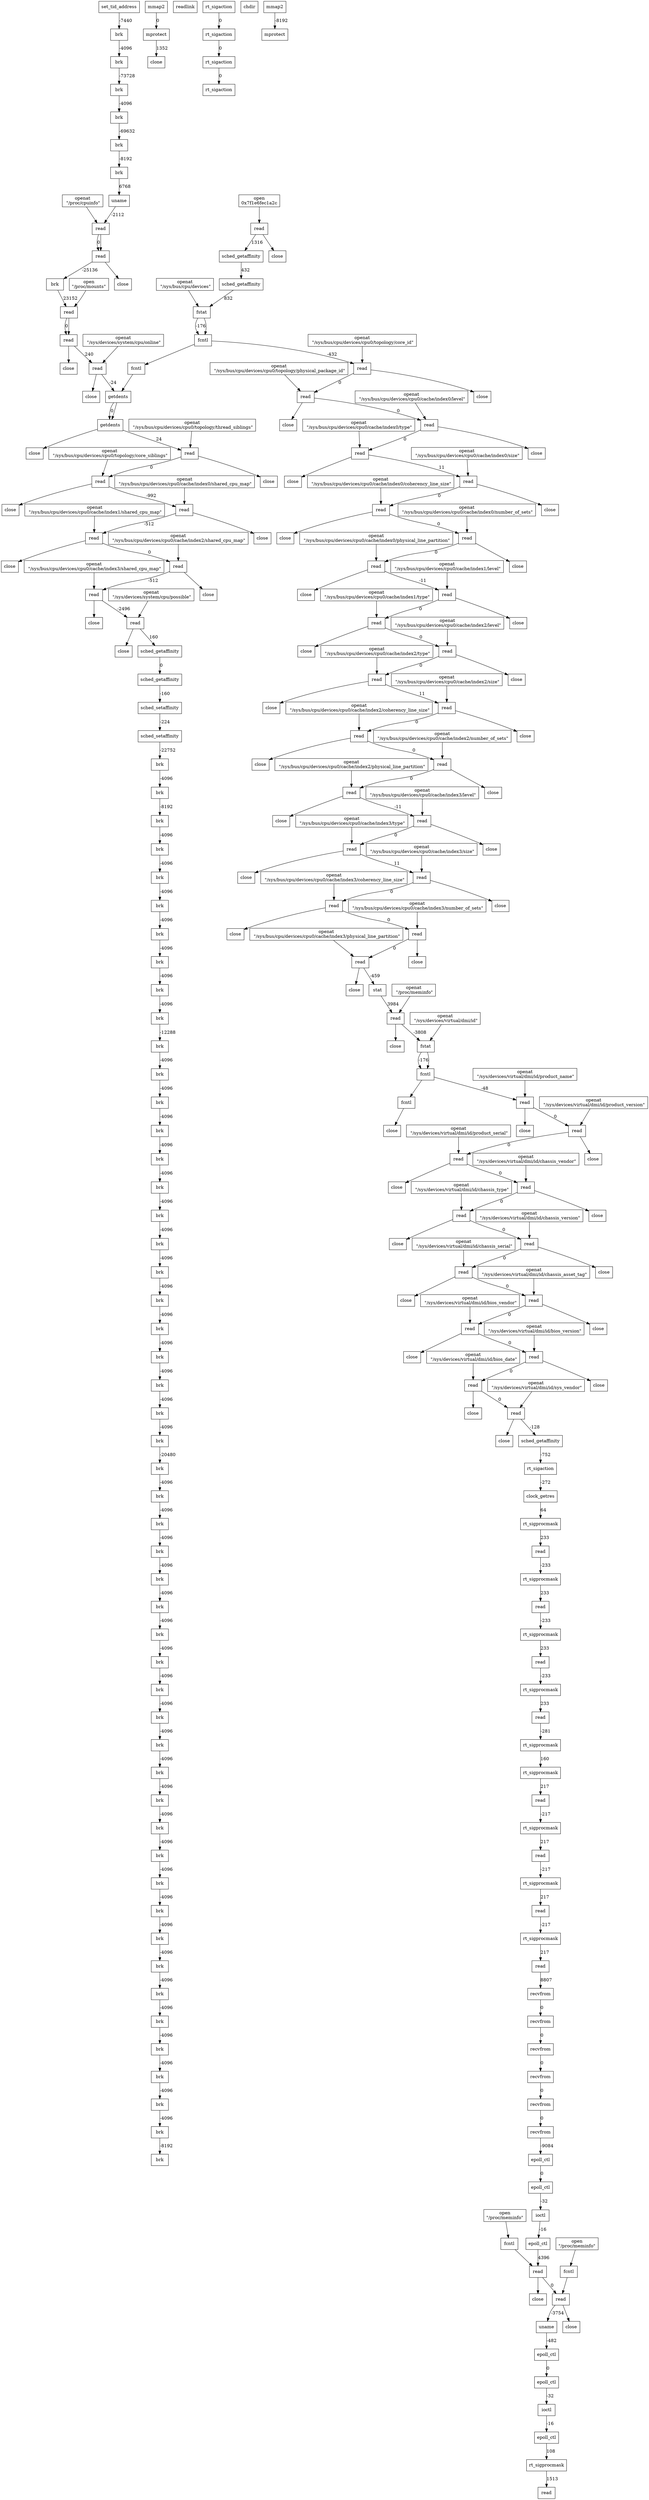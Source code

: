 // test
digraph "System Call Flow" {
	1 [label=set_tid_address shape=box]
	3 [label=brk shape=box]
	6 [label=brk shape=box]
	9 [label=brk shape=box]
	14 [label=brk shape=box]
	15 [label=brk shape=box]
	16 [label=brk shape=box]
	24 [label=uname shape=box]
	27 [label=read shape=box]
	28 [label=read shape=box]
	31 [label=brk shape=box]
	32 [label=read shape=box]
	33 [label=read shape=box]
	36 [label=read shape=box]
	42 [label=getdents shape=box]
	44 [label=getdents shape=box]
	47 [label=read shape=box]
	54 [label=read shape=box]
	62 [label=read shape=box]
	83 [label=read shape=box]
	92 [label=read shape=box]
	113 [label=read shape=box]
	193 [label=read shape=box]
	195 [label=sched_getaffinity shape=box]
	196 [label=sched_getaffinity shape=box]
	197 [label=sched_setaffinity shape=box]
	198 [label=sched_setaffinity shape=box]
	272 [label=brk shape=box]
	273 [label=brk shape=box]
	274 [label=brk shape=box]
	275 [label=brk shape=box]
	276 [label=brk shape=box]
	277 [label=brk shape=box]
	278 [label=brk shape=box]
	279 [label=brk shape=box]
	280 [label=brk shape=box]
	281 [label=brk shape=box]
	282 [label=brk shape=box]
	283 [label=brk shape=box]
	284 [label=brk shape=box]
	285 [label=brk shape=box]
	286 [label=brk shape=box]
	287 [label=brk shape=box]
	288 [label=brk shape=box]
	289 [label=brk shape=box]
	290 [label=brk shape=box]
	291 [label=brk shape=box]
	292 [label=brk shape=box]
	293 [label=brk shape=box]
	294 [label=brk shape=box]
	295 [label=brk shape=box]
	296 [label=brk shape=box]
	297 [label=brk shape=box]
	303 [label=brk shape=box]
	304 [label=brk shape=box]
	305 [label=brk shape=box]
	306 [label=brk shape=box]
	307 [label=brk shape=box]
	308 [label=brk shape=box]
	309 [label=brk shape=box]
	310 [label=brk shape=box]
	311 [label=brk shape=box]
	312 [label=brk shape=box]
	313 [label=brk shape=box]
	314 [label=brk shape=box]
	320 [label=brk shape=box]
	321 [label=brk shape=box]
	322 [label=brk shape=box]
	323 [label=brk shape=box]
	324 [label=brk shape=box]
	325 [label=brk shape=box]
	326 [label=brk shape=box]
	327 [label=brk shape=box]
	328 [label=brk shape=box]
	329 [label=brk shape=box]
	339 [label=brk shape=box]
	351 [label=brk shape=box]
	353 [label=brk shape=box]
	4 [label=open shape=box]
	5 [label=read shape=box]
	17 [label=sched_getaffinity shape=box]
	25 [label=sched_getaffinity shape=box]
	39 [label=fstat shape=box]
	40 [label=fcntl shape=box]
	50 [label=read shape=box]
	57 [label=read shape=box]
	65 [label=read shape=box]
	68 [label=read shape=box]
	71 [label=read shape=box]
	74 [label=read shape=box]
	77 [label=read shape=box]
	80 [label=read shape=box]
	86 [label=read shape=box]
	89 [label=read shape=box]
	95 [label=read shape=box]
	98 [label=read shape=box]
	101 [label=read shape=box]
	104 [label=read shape=box]
	107 [label=read shape=box]
	110 [label=read shape=box]
	116 [label=read shape=box]
	119 [label=read shape=box]
	122 [label=read shape=box]
	125 [label=read shape=box]
	128 [label=read shape=box]
	131 [label=read shape=box]
	140 [label=stat shape=box]
	142 [label=read shape=box]
	145 [label=fstat shape=box]
	146 [label=fcntl shape=box]
	150 [label=read shape=box]
	153 [label=read shape=box]
	156 [label=read shape=box]
	165 [label=read shape=box]
	168 [label=read shape=box]
	171 [label=read shape=box]
	174 [label=read shape=box]
	177 [label=read shape=box]
	180 [label=read shape=box]
	183 [label=read shape=box]
	186 [label=read shape=box]
	189 [label=read shape=box]
	191 [label=sched_getaffinity shape=box]
	199 [label=rt_sigaction shape=box]
	200 [label=clock_getres shape=box]
	206 [label=rt_sigprocmask shape=box]
	207 [label=read shape=box]
	212 [label=rt_sigprocmask shape=box]
	213 [label=read shape=box]
	217 [label=rt_sigprocmask shape=box]
	218 [label=read shape=box]
	222 [label=rt_sigprocmask shape=box]
	223 [label=read shape=box]
	227 [label=rt_sigprocmask shape=box]
	230 [label=rt_sigprocmask shape=box]
	231 [label=read shape=box]
	235 [label=rt_sigprocmask shape=box]
	236 [label=read shape=box]
	240 [label=rt_sigprocmask shape=box]
	241 [label=read shape=box]
	245 [label=rt_sigprocmask shape=box]
	254 [label=read shape=box]
	260 [label=recvfrom shape=box]
	261 [label=recvfrom shape=box]
	262 [label=recvfrom shape=box]
	268 [label=recvfrom shape=box]
	269 [label=recvfrom shape=box]
	270 [label=recvfrom shape=box]
	316 [label=epoll_ctl shape=box]
	317 [label=epoll_ctl shape=box]
	318 [label=ioctl shape=box]
	319 [label=epoll_ctl shape=box]
	332 [label=read shape=box]
	336 [label=read shape=box]
	338 [label=uname shape=box]
	341 [label=epoll_ctl shape=box]
	342 [label=epoll_ctl shape=box]
	343 [label=ioctl shape=box]
	344 [label=epoll_ctl shape=box]
	348 [label=rt_sigprocmask shape=box]
	356 [label=read shape=box]
	7 [label=mmap2 shape=box]
	8 [label=mprotect shape=box]
	349 [label=clone shape=box]
	10 [label=readlink shape=box]
	209 [label=rt_sigaction shape=box]
	214 [label=rt_sigaction shape=box]
	219 [label=rt_sigaction shape=box]
	224 [label=rt_sigaction shape=box]
	253 [label=chdir shape=box]
	346 [label=mmap2 shape=box]
	347 [label=mprotect shape=box]
	1 -> 3 [label=-7440]
	3 -> 6 [label=-4096]
	6 -> 9 [label=-73728]
	9 -> 14 [label=-4096]
	14 -> 15 [label=-69632]
	15 -> 16 [label=-8192]
	16 -> 24 [label=6768]
	24 -> 27 [label=-2112]
	27 -> 28 [label=0]
	28 -> 31 [label=-25136]
	31 -> 32 [label=23152]
	32 -> 33 [label=0]
	33 -> 36 [label=240]
	36 -> 42 [label=-24]
	42 -> 44 [label=0]
	44 -> 47 [label=24]
	47 -> 54 [label=0]
	54 -> 62 [label=-992]
	62 -> 83 [label=-512]
	83 -> 92 [label=0]
	92 -> 113 [label=-512]
	113 -> 193 [label=-2496]
	193 -> 195 [label=160]
	195 -> 196 [label=0]
	196 -> 197 [label=-160]
	197 -> 198 [label=-224]
	198 -> 272 [label=-22752]
	272 -> 273 [label=-4096]
	273 -> 274 [label=-8192]
	274 -> 275 [label=-4096]
	275 -> 276 [label=-4096]
	276 -> 277 [label=-4096]
	277 -> 278 [label=-4096]
	278 -> 279 [label=-4096]
	279 -> 280 [label=-4096]
	280 -> 281 [label=-4096]
	281 -> 282 [label=-12288]
	282 -> 283 [label=-4096]
	283 -> 284 [label=-4096]
	284 -> 285 [label=-4096]
	285 -> 286 [label=-4096]
	286 -> 287 [label=-4096]
	287 -> 288 [label=-4096]
	288 -> 289 [label=-4096]
	289 -> 290 [label=-4096]
	290 -> 291 [label=-4096]
	291 -> 292 [label=-4096]
	292 -> 293 [label=-4096]
	293 -> 294 [label=-4096]
	294 -> 295 [label=-4096]
	295 -> 296 [label=-4096]
	296 -> 297 [label=-20480]
	297 -> 303 [label=-4096]
	303 -> 304 [label=-4096]
	304 -> 305 [label=-4096]
	305 -> 306 [label=-4096]
	306 -> 307 [label=-4096]
	307 -> 308 [label=-4096]
	308 -> 309 [label=-4096]
	309 -> 310 [label=-4096]
	310 -> 311 [label=-4096]
	311 -> 312 [label=-4096]
	312 -> 313 [label=-4096]
	313 -> 314 [label=-4096]
	314 -> 320 [label=-4096]
	320 -> 321 [label=-4096]
	321 -> 322 [label=-4096]
	322 -> 323 [label=-4096]
	323 -> 324 [label=-4096]
	324 -> 325 [label=-4096]
	325 -> 326 [label=-4096]
	326 -> 327 [label=-4096]
	327 -> 328 [label=-4096]
	328 -> 329 [label=-4096]
	329 -> 339 [label=-4096]
	339 -> 351 [label=-4096]
	351 -> 353 [label=-8192]
	5 -> 17 [label=1316]
	17 -> 25 [label=432]
	25 -> 39 [label=832]
	39 -> 40 [label=-176]
	40 -> 50 [label=-432]
	50 -> 57 [label=0]
	57 -> 65 [label=0]
	65 -> 68 [label=0]
	68 -> 71 [label=11]
	71 -> 74 [label=0]
	74 -> 77 [label=0]
	77 -> 80 [label=0]
	80 -> 86 [label=-11]
	86 -> 89 [label=0]
	89 -> 95 [label=0]
	95 -> 98 [label=0]
	98 -> 101 [label=11]
	101 -> 104 [label=0]
	104 -> 107 [label=0]
	107 -> 110 [label=0]
	110 -> 116 [label=-11]
	116 -> 119 [label=0]
	119 -> 122 [label=11]
	122 -> 125 [label=0]
	125 -> 128 [label=0]
	128 -> 131 [label=0]
	131 -> 140 [label=-459]
	140 -> 142 [label=3984]
	142 -> 145 [label=-3808]
	145 -> 146 [label=-176]
	146 -> 150 [label=-48]
	150 -> 153 [label=0]
	153 -> 156 [label=0]
	156 -> 165 [label=0]
	165 -> 168 [label=0]
	168 -> 171 [label=0]
	171 -> 174 [label=0]
	174 -> 177 [label=0]
	177 -> 180 [label=0]
	180 -> 183 [label=0]
	183 -> 186 [label=0]
	186 -> 189 [label=0]
	189 -> 191 [label=-128]
	191 -> 199 [label=-752]
	199 -> 200 [label=-272]
	200 -> 206 [label=64]
	206 -> 207 [label=233]
	207 -> 212 [label=-233]
	212 -> 213 [label=233]
	213 -> 217 [label=-233]
	217 -> 218 [label=233]
	218 -> 222 [label=-233]
	222 -> 223 [label=233]
	223 -> 227 [label=-281]
	227 -> 230 [label=160]
	230 -> 231 [label=217]
	231 -> 235 [label=-217]
	235 -> 236 [label=217]
	236 -> 240 [label=-217]
	240 -> 241 [label=217]
	241 -> 245 [label=-217]
	245 -> 254 [label=217]
	254 -> 260 [label=8807]
	260 -> 261 [label=0]
	261 -> 262 [label=0]
	262 -> 268 [label=0]
	268 -> 269 [label=0]
	269 -> 270 [label=0]
	270 -> 316 [label=-9084]
	316 -> 317 [label=0]
	317 -> 318 [label=-32]
	318 -> 319 [label=-16]
	319 -> 332 [label=4396]
	332 -> 336 [label=0]
	336 -> 338 [label=-3754]
	338 -> 341 [label=-482]
	341 -> 342 [label=0]
	342 -> 343 [label=-32]
	343 -> 344 [label=-16]
	344 -> 348 [label=108]
	348 -> 356 [label=1513]
	7 -> 8 [label=0]
	8 -> 349 [label=1352]
	209 -> 214 [label=0]
	214 -> 219 [label=0]
	219 -> 224 [label=0]
	346 -> 347 [label=-8192]
	4 [label="open
0x7f1e6fec1a2c" shape=box]
	5 [label=read shape=box]
	264 [label=close shape=box]
	26 [label="openat
 \"/proc/cpuinfo\"" shape=box]
	27 [label=read shape=box]
	28 [label=read shape=box]
	29 [label=close shape=box]
	30 [label="open
\"/proc/mounts\"" shape=box]
	32 [label=read shape=box]
	33 [label=read shape=box]
	34 [label=close shape=box]
	35 [label="openat
 \"/sys/devices/system/cpu/online\"" shape=box]
	36 [label=read shape=box]
	37 [label=close shape=box]
	38 [label="openat
 \"/sys/bus/cpu/devices\"" shape=box]
	39 [label=fstat shape=box]
	40 [label=fcntl shape=box]
	41 [label=fcntl shape=box]
	42 [label=getdents shape=box]
	44 [label=getdents shape=box]
	45 [label=close shape=box]
	46 [label="openat
 \"/sys/bus/cpu/devices/cpu0/topology/thread_siblings\"" shape=box]
	47 [label=read shape=box]
	48 [label=close shape=box]
	49 [label="openat
 \"/sys/bus/cpu/devices/cpu0/topology/core_id\"" shape=box]
	50 [label=read shape=box]
	51 [label=close shape=box]
	53 [label="openat
 \"/sys/bus/cpu/devices/cpu0/topology/core_siblings\"" shape=box]
	54 [label=read shape=box]
	55 [label=close shape=box]
	56 [label="openat
 \"/sys/bus/cpu/devices/cpu0/topology/physical_package_id\"" shape=box]
	57 [label=read shape=box]
	58 [label=close shape=box]
	61 [label="openat
 \"/sys/bus/cpu/devices/cpu0/cache/index0/shared_cpu_map\"" shape=box]
	62 [label=read shape=box]
	63 [label=close shape=box]
	64 [label="openat
 \"/sys/bus/cpu/devices/cpu0/cache/index0/level\"" shape=box]
	65 [label=read shape=box]
	66 [label=close shape=box]
	67 [label="openat
 \"/sys/bus/cpu/devices/cpu0/cache/index0/type\"" shape=box]
	68 [label=read shape=box]
	69 [label=close shape=box]
	70 [label="openat
 \"/sys/bus/cpu/devices/cpu0/cache/index0/size\"" shape=box]
	71 [label=read shape=box]
	72 [label=close shape=box]
	73 [label="openat
 \"/sys/bus/cpu/devices/cpu0/cache/index0/coherency_line_size\"" shape=box]
	74 [label=read shape=box]
	75 [label=close shape=box]
	76 [label="openat
 \"/sys/bus/cpu/devices/cpu0/cache/index0/number_of_sets\"" shape=box]
	77 [label=read shape=box]
	78 [label=close shape=box]
	79 [label="openat
 \"/sys/bus/cpu/devices/cpu0/cache/index0/physical_line_partition\"" shape=box]
	80 [label=read shape=box]
	81 [label=close shape=box]
	82 [label="openat
 \"/sys/bus/cpu/devices/cpu0/cache/index1/shared_cpu_map\"" shape=box]
	83 [label=read shape=box]
	84 [label=close shape=box]
	85 [label="openat
 \"/sys/bus/cpu/devices/cpu0/cache/index1/level\"" shape=box]
	86 [label=read shape=box]
	87 [label=close shape=box]
	88 [label="openat
 \"/sys/bus/cpu/devices/cpu0/cache/index1/type\"" shape=box]
	89 [label=read shape=box]
	90 [label=close shape=box]
	91 [label="openat
 \"/sys/bus/cpu/devices/cpu0/cache/index2/shared_cpu_map\"" shape=box]
	92 [label=read shape=box]
	93 [label=close shape=box]
	94 [label="openat
 \"/sys/bus/cpu/devices/cpu0/cache/index2/level\"" shape=box]
	95 [label=read shape=box]
	96 [label=close shape=box]
	97 [label="openat
 \"/sys/bus/cpu/devices/cpu0/cache/index2/type\"" shape=box]
	98 [label=read shape=box]
	99 [label=close shape=box]
	100 [label="openat
 \"/sys/bus/cpu/devices/cpu0/cache/index2/size\"" shape=box]
	101 [label=read shape=box]
	102 [label=close shape=box]
	103 [label="openat
 \"/sys/bus/cpu/devices/cpu0/cache/index2/coherency_line_size\"" shape=box]
	104 [label=read shape=box]
	105 [label=close shape=box]
	106 [label="openat
 \"/sys/bus/cpu/devices/cpu0/cache/index2/number_of_sets\"" shape=box]
	107 [label=read shape=box]
	108 [label=close shape=box]
	109 [label="openat
 \"/sys/bus/cpu/devices/cpu0/cache/index2/physical_line_partition\"" shape=box]
	110 [label=read shape=box]
	111 [label=close shape=box]
	112 [label="openat
 \"/sys/bus/cpu/devices/cpu0/cache/index3/shared_cpu_map\"" shape=box]
	113 [label=read shape=box]
	114 [label=close shape=box]
	115 [label="openat
 \"/sys/bus/cpu/devices/cpu0/cache/index3/level\"" shape=box]
	116 [label=read shape=box]
	117 [label=close shape=box]
	118 [label="openat
 \"/sys/bus/cpu/devices/cpu0/cache/index3/type\"" shape=box]
	119 [label=read shape=box]
	120 [label=close shape=box]
	121 [label="openat
 \"/sys/bus/cpu/devices/cpu0/cache/index3/size\"" shape=box]
	122 [label=read shape=box]
	123 [label=close shape=box]
	124 [label="openat
 \"/sys/bus/cpu/devices/cpu0/cache/index3/coherency_line_size\"" shape=box]
	125 [label=read shape=box]
	126 [label=close shape=box]
	127 [label="openat
 \"/sys/bus/cpu/devices/cpu0/cache/index3/number_of_sets\"" shape=box]
	128 [label=read shape=box]
	129 [label=close shape=box]
	130 [label="openat
 \"/sys/bus/cpu/devices/cpu0/cache/index3/physical_line_partition\"" shape=box]
	131 [label=read shape=box]
	132 [label=close shape=box]
	141 [label="openat
 \"/proc/meminfo\"" shape=box]
	142 [label=read shape=box]
	143 [label=close shape=box]
	144 [label="openat
 \"/sys/devices/virtual/dmi/id\"" shape=box]
	145 [label=fstat shape=box]
	146 [label=fcntl shape=box]
	147 [label=fcntl shape=box]
	148 [label=close shape=box]
	149 [label="openat
 \"/sys/devices/virtual/dmi/id/product_name\"" shape=box]
	150 [label=read shape=box]
	151 [label=close shape=box]
	152 [label="openat
 \"/sys/devices/virtual/dmi/id/product_version\"" shape=box]
	153 [label=read shape=box]
	154 [label=close shape=box]
	155 [label="openat
 \"/sys/devices/virtual/dmi/id/product_serial\"" shape=box]
	156 [label=read shape=box]
	157 [label=close shape=box]
	164 [label="openat
 \"/sys/devices/virtual/dmi/id/chassis_vendor\"" shape=box]
	165 [label=read shape=box]
	166 [label=close shape=box]
	167 [label="openat
 \"/sys/devices/virtual/dmi/id/chassis_type\"" shape=box]
	168 [label=read shape=box]
	169 [label=close shape=box]
	170 [label="openat
 \"/sys/devices/virtual/dmi/id/chassis_version\"" shape=box]
	171 [label=read shape=box]
	172 [label=close shape=box]
	173 [label="openat
 \"/sys/devices/virtual/dmi/id/chassis_serial\"" shape=box]
	174 [label=read shape=box]
	175 [label=close shape=box]
	176 [label="openat
 \"/sys/devices/virtual/dmi/id/chassis_asset_tag\"" shape=box]
	177 [label=read shape=box]
	178 [label=close shape=box]
	179 [label="openat
 \"/sys/devices/virtual/dmi/id/bios_vendor\"" shape=box]
	180 [label=read shape=box]
	181 [label=close shape=box]
	182 [label="openat
 \"/sys/devices/virtual/dmi/id/bios_version\"" shape=box]
	183 [label=read shape=box]
	184 [label=close shape=box]
	185 [label="openat
 \"/sys/devices/virtual/dmi/id/bios_date\"" shape=box]
	186 [label=read shape=box]
	187 [label=close shape=box]
	188 [label="openat
 \"/sys/devices/virtual/dmi/id/sys_vendor\"" shape=box]
	189 [label=read shape=box]
	190 [label=close shape=box]
	192 [label="openat
 \"/sys/devices/system/cpu/possible\"" shape=box]
	193 [label=read shape=box]
	194 [label=close shape=box]
	330 [label="open
\"/proc/meminfo\"" shape=box]
	331 [label=fcntl shape=box]
	332 [label=read shape=box]
	333 [label=close shape=box]
	334 [label="open
\"/proc/meminfo\"" shape=box]
	335 [label=fcntl shape=box]
	336 [label=read shape=box]
	337 [label=close shape=box]
	4 -> 5
	5 -> 264
	26 -> 27
	27 -> 28
	28 -> 29
	30 -> 32
	32 -> 33
	33 -> 34
	35 -> 36
	36 -> 37
	38 -> 39
	39 -> 40
	40 -> 41
	41 -> 42
	42 -> 44
	44 -> 45
	46 -> 47
	47 -> 48
	49 -> 50
	50 -> 51
	53 -> 54
	54 -> 55
	56 -> 57
	57 -> 58
	61 -> 62
	62 -> 63
	64 -> 65
	65 -> 66
	67 -> 68
	68 -> 69
	70 -> 71
	71 -> 72
	73 -> 74
	74 -> 75
	76 -> 77
	77 -> 78
	79 -> 80
	80 -> 81
	82 -> 83
	83 -> 84
	85 -> 86
	86 -> 87
	88 -> 89
	89 -> 90
	91 -> 92
	92 -> 93
	94 -> 95
	95 -> 96
	97 -> 98
	98 -> 99
	100 -> 101
	101 -> 102
	103 -> 104
	104 -> 105
	106 -> 107
	107 -> 108
	109 -> 110
	110 -> 111
	112 -> 113
	113 -> 114
	115 -> 116
	116 -> 117
	118 -> 119
	119 -> 120
	121 -> 122
	122 -> 123
	124 -> 125
	125 -> 126
	127 -> 128
	128 -> 129
	130 -> 131
	131 -> 132
	141 -> 142
	142 -> 143
	144 -> 145
	145 -> 146
	146 -> 147
	147 -> 148
	149 -> 150
	150 -> 151
	152 -> 153
	153 -> 154
	155 -> 156
	156 -> 157
	164 -> 165
	165 -> 166
	167 -> 168
	168 -> 169
	170 -> 171
	171 -> 172
	173 -> 174
	174 -> 175
	176 -> 177
	177 -> 178
	179 -> 180
	180 -> 181
	182 -> 183
	183 -> 184
	185 -> 186
	186 -> 187
	188 -> 189
	189 -> 190
	192 -> 193
	193 -> 194
	330 -> 331
	331 -> 332
	332 -> 333
	334 -> 335
	335 -> 336
	336 -> 337
}
